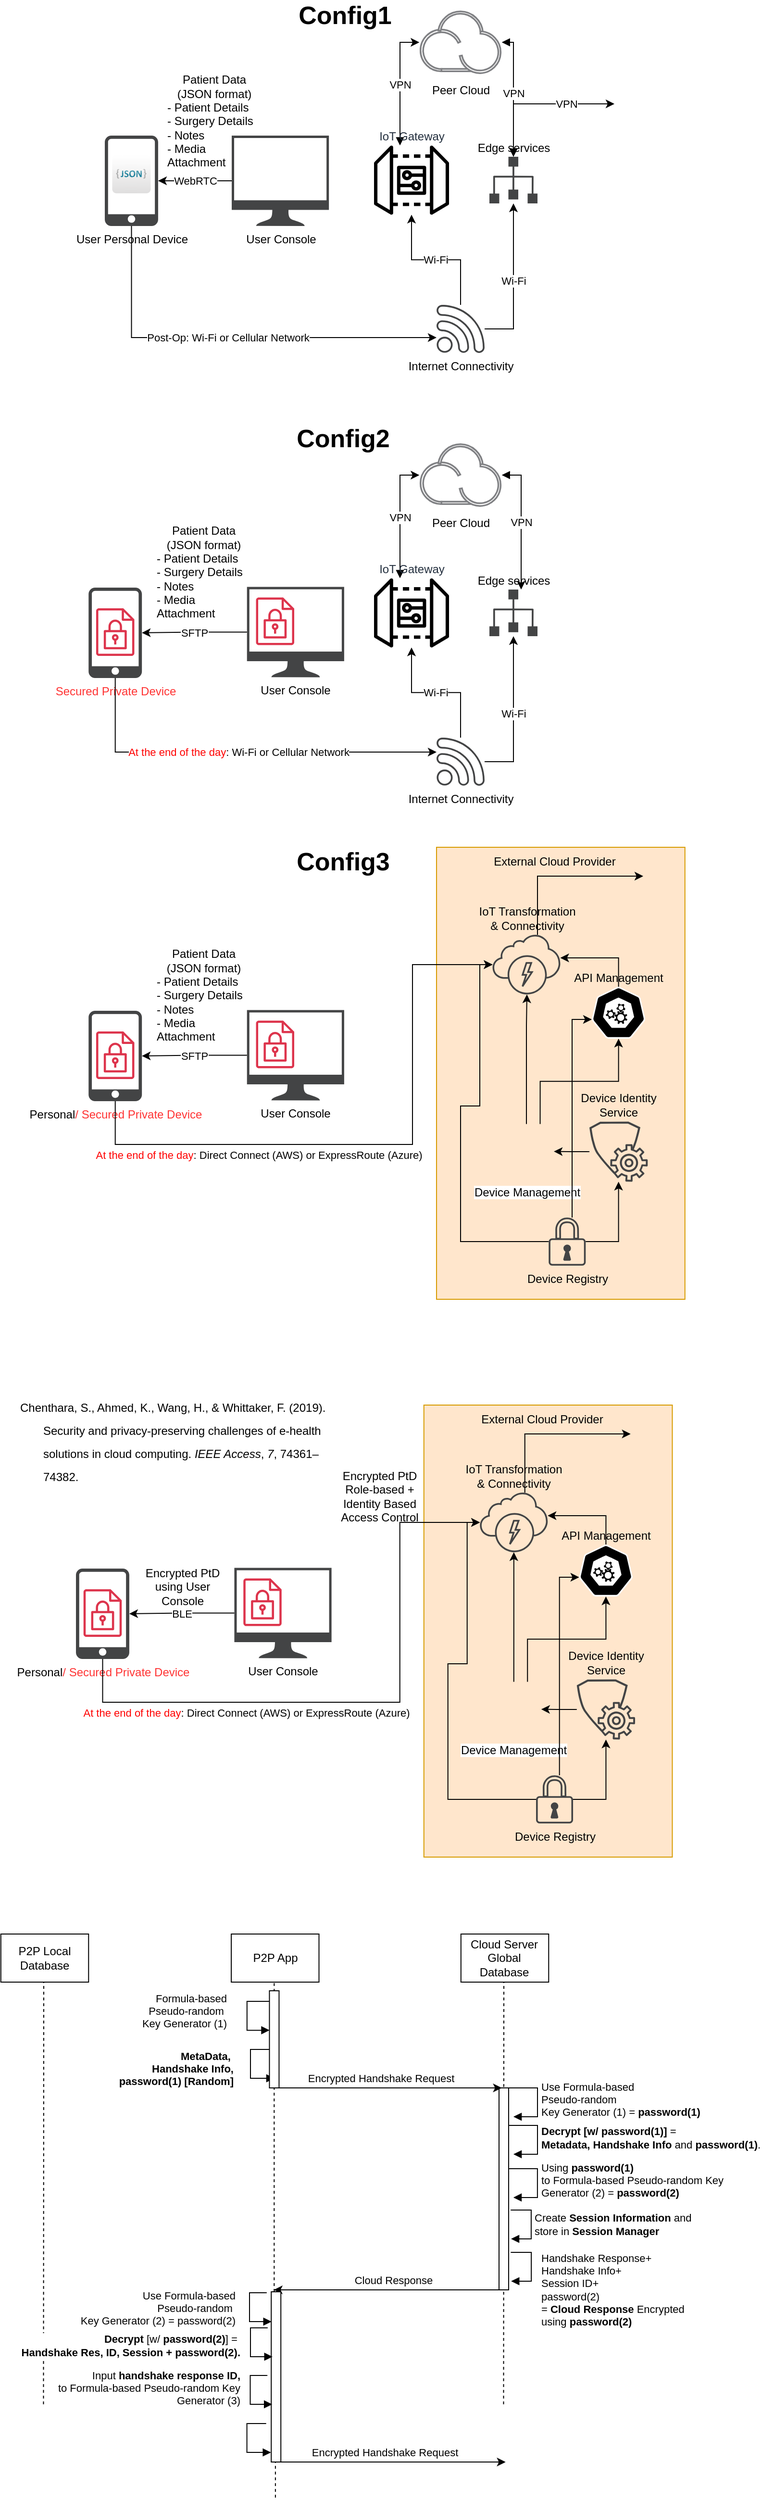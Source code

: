 <mxfile version="24.2.3" type="github">
  <diagram name="Page-1" id="X_7h8zLOfVIcf5Rycq8-">
    <mxGraphModel dx="1285" dy="686" grid="1" gridSize="10" guides="1" tooltips="1" connect="1" arrows="1" fold="1" page="1" pageScale="1" pageWidth="850" pageHeight="1100" math="0" shadow="0">
      <root>
        <mxCell id="0" />
        <mxCell id="1" parent="0" />
        <mxCell id="LSRTFatCAq7PPlSGL0DP-1" value="" style="rounded=0;whiteSpace=wrap;html=1;fillColor=#ffe6cc;strokeColor=#d79b00;" parent="1" vertex="1">
          <mxGeometry x="505" y="960" width="258.36" height="470" as="geometry" />
        </mxCell>
        <mxCell id="LSRTFatCAq7PPlSGL0DP-2" value="User Personal Device" style="sketch=0;pointerEvents=1;shadow=0;dashed=0;html=1;strokeColor=none;fillColor=#434445;aspect=fixed;labelPosition=center;verticalLabelPosition=bottom;verticalAlign=top;align=center;outlineConnect=0;shape=mxgraph.vvd.phone;" parent="1" vertex="1">
          <mxGeometry x="160" y="220" width="55.46" height="94" as="geometry" />
        </mxCell>
        <mxCell id="LSRTFatCAq7PPlSGL0DP-3" value="User Console" style="sketch=0;pointerEvents=1;shadow=0;dashed=0;html=1;strokeColor=none;fillColor=#434445;aspect=fixed;labelPosition=center;verticalLabelPosition=bottom;verticalAlign=top;align=center;outlineConnect=0;shape=mxgraph.vvd.monitor;" parent="1" vertex="1">
          <mxGeometry x="292" y="220" width="101.08" height="94" as="geometry" />
        </mxCell>
        <mxCell id="LSRTFatCAq7PPlSGL0DP-4" value="WebRTC" style="edgeStyle=orthogonalEdgeStyle;shape=connector;rounded=0;orthogonalLoop=1;jettySize=auto;html=1;labelBackgroundColor=default;strokeColor=default;align=center;verticalAlign=middle;fontFamily=Helvetica;fontSize=11;fontColor=default;endArrow=classic;" parent="1" source="LSRTFatCAq7PPlSGL0DP-3" target="LSRTFatCAq7PPlSGL0DP-2" edge="1">
          <mxGeometry relative="1" as="geometry" />
        </mxCell>
        <mxCell id="LSRTFatCAq7PPlSGL0DP-5" value="VPN" style="edgeStyle=orthogonalEdgeStyle;shape=connector;rounded=0;orthogonalLoop=1;jettySize=auto;html=1;exitX=1;exitY=0.5;exitDx=0;exitDy=0;labelBackgroundColor=default;strokeColor=default;align=center;verticalAlign=middle;fontFamily=Helvetica;fontSize=11;fontColor=default;endArrow=classic;startArrow=block;startFill=1;" parent="1" source="LSRTFatCAq7PPlSGL0DP-6" target="LSRTFatCAq7PPlSGL0DP-9" edge="1">
          <mxGeometry relative="1" as="geometry">
            <Array as="points">
              <mxPoint x="585" y="123" />
            </Array>
          </mxGeometry>
        </mxCell>
        <mxCell id="LSRTFatCAq7PPlSGL0DP-6" value="Peer Cloud" style="image;aspect=fixed;perimeter=ellipsePerimeter;html=1;align=center;shadow=0;dashed=0;fontColor=#00000;labelBackgroundColor=default;fontSize=12;spacingTop=3;image=img/lib/ibm/miscellaneous/peer_cloud.svg;strokeColor=#000000;" parent="1" vertex="1">
          <mxGeometry x="487.14" y="90" width="85.71" height="66" as="geometry" />
        </mxCell>
        <mxCell id="LSRTFatCAq7PPlSGL0DP-7" value="VPN" style="edgeStyle=orthogonalEdgeStyle;shape=connector;rounded=0;orthogonalLoop=1;jettySize=auto;html=1;entryX=0;entryY=0.5;entryDx=0;entryDy=0;labelBackgroundColor=default;strokeColor=default;align=center;verticalAlign=middle;fontFamily=Helvetica;fontSize=11;fontColor=default;endArrow=classic;startArrow=block;startFill=1;" parent="1" source="LSRTFatCAq7PPlSGL0DP-8" target="LSRTFatCAq7PPlSGL0DP-6" edge="1">
          <mxGeometry relative="1" as="geometry">
            <Array as="points">
              <mxPoint x="467" y="123" />
            </Array>
          </mxGeometry>
        </mxCell>
        <mxCell id="LSRTFatCAq7PPlSGL0DP-8" value="IoT Gateway" style="sketch=0;outlineConnect=0;fontColor=#232F3E;gradientColor=none;fillColor=#00000;strokeColor=none;dashed=0;verticalLabelPosition=top;verticalAlign=bottom;align=center;html=1;fontSize=12;fontStyle=0;aspect=fixed;pointerEvents=1;shape=mxgraph.aws4.iot_device_gateway;labelPosition=center;" parent="1" vertex="1">
          <mxGeometry x="440" y="229.75" width="78" height="73" as="geometry" />
        </mxCell>
        <mxCell id="LSRTFatCAq7PPlSGL0DP-9" value="Edge services" style="sketch=0;pointerEvents=1;shadow=0;dashed=0;html=1;strokeColor=none;fillColor=#434445;aspect=fixed;labelPosition=center;verticalLabelPosition=top;verticalAlign=bottom;align=center;outlineConnect=0;shape=mxgraph.vvd.infrastructure;" parent="1" vertex="1">
          <mxGeometry x="560" y="242" width="50" height="48.5" as="geometry" />
        </mxCell>
        <mxCell id="LSRTFatCAq7PPlSGL0DP-10" value="Wi-Fi" style="edgeStyle=orthogonalEdgeStyle;shape=connector;rounded=0;orthogonalLoop=1;jettySize=auto;html=1;labelBackgroundColor=default;strokeColor=default;align=center;verticalAlign=middle;fontFamily=Helvetica;fontSize=11;fontColor=default;endArrow=classic;" parent="1" source="LSRTFatCAq7PPlSGL0DP-12" target="LSRTFatCAq7PPlSGL0DP-8" edge="1">
          <mxGeometry relative="1" as="geometry" />
        </mxCell>
        <mxCell id="LSRTFatCAq7PPlSGL0DP-11" value="Wi-Fi" style="edgeStyle=orthogonalEdgeStyle;shape=connector;rounded=0;orthogonalLoop=1;jettySize=auto;html=1;labelBackgroundColor=default;strokeColor=default;align=center;verticalAlign=middle;fontFamily=Helvetica;fontSize=11;fontColor=default;endArrow=classic;" parent="1" source="LSRTFatCAq7PPlSGL0DP-12" target="LSRTFatCAq7PPlSGL0DP-9" edge="1">
          <mxGeometry relative="1" as="geometry" />
        </mxCell>
        <mxCell id="LSRTFatCAq7PPlSGL0DP-12" value="Internet Connectivity" style="sketch=0;pointerEvents=1;shadow=0;dashed=0;html=1;strokeColor=none;fillColor=#434445;aspect=fixed;labelPosition=center;verticalLabelPosition=bottom;verticalAlign=top;align=center;outlineConnect=0;shape=mxgraph.vvd.wi_fi;" parent="1" vertex="1">
          <mxGeometry x="505" y="396" width="50" height="50" as="geometry" />
        </mxCell>
        <mxCell id="LSRTFatCAq7PPlSGL0DP-13" value="VPN" style="edgeStyle=orthogonalEdgeStyle;shape=connector;rounded=0;orthogonalLoop=1;jettySize=auto;html=1;labelBackgroundColor=default;strokeColor=default;align=center;verticalAlign=middle;fontFamily=Helvetica;fontSize=11;fontColor=default;endArrow=classic;startArrow=block;startFill=1;" parent="1" source="LSRTFatCAq7PPlSGL0DP-9" edge="1">
          <mxGeometry x="0.375" relative="1" as="geometry">
            <Array as="points">
              <mxPoint x="585" y="187" />
            </Array>
            <mxPoint x="690" y="187" as="targetPoint" />
            <mxPoint as="offset" />
          </mxGeometry>
        </mxCell>
        <mxCell id="LSRTFatCAq7PPlSGL0DP-14" value="Post-Op: Wi-Fi or Cellular Network" style="edgeStyle=orthogonalEdgeStyle;shape=connector;rounded=0;orthogonalLoop=1;jettySize=auto;html=1;labelBackgroundColor=default;strokeColor=default;align=center;verticalAlign=middle;fontFamily=Helvetica;fontSize=11;fontColor=default;endArrow=classic;startArrow=none;startFill=0;" parent="1" source="LSRTFatCAq7PPlSGL0DP-2" target="LSRTFatCAq7PPlSGL0DP-12" edge="1">
          <mxGeometry relative="1" as="geometry">
            <Array as="points">
              <mxPoint x="188" y="430" />
            </Array>
          </mxGeometry>
        </mxCell>
        <mxCell id="LSRTFatCAq7PPlSGL0DP-15" value="" style="dashed=0;outlineConnect=0;html=1;align=center;labelPosition=center;verticalLabelPosition=bottom;verticalAlign=top;shape=mxgraph.webicons.json_2;gradientColor=#DFDEDE" parent="1" vertex="1">
          <mxGeometry x="167.73" y="240" width="40" height="40" as="geometry" />
        </mxCell>
        <mxCell id="LSRTFatCAq7PPlSGL0DP-16" value="Patient Data&lt;br&gt;(JSON format)&lt;br&gt;&lt;div style=&quot;text-align: left;&quot;&gt;&lt;span style=&quot;background-color: initial;&quot;&gt;- Patient Details&lt;/span&gt;&lt;/div&gt;&lt;div style=&quot;text-align: left;&quot;&gt;&lt;span style=&quot;background-color: initial;&quot;&gt;- Surgery Details&lt;/span&gt;&lt;/div&gt;&lt;div style=&quot;text-align: left;&quot;&gt;&lt;span style=&quot;background-color: initial;&quot;&gt;- Notes&lt;/span&gt;&lt;/div&gt;&lt;div style=&quot;text-align: left;&quot;&gt;&lt;span style=&quot;background-color: initial;&quot;&gt;- Media Attachment&lt;/span&gt;&lt;/div&gt;" style="text;html=1;align=center;verticalAlign=middle;whiteSpace=wrap;rounded=0;" parent="1" vertex="1">
          <mxGeometry x="224" y="160" width="100" height="90" as="geometry" />
        </mxCell>
        <mxCell id="LSRTFatCAq7PPlSGL0DP-17" value="&lt;font color=&quot;#ff3333&quot;&gt;Secured Private Device&lt;/font&gt;" style="sketch=0;pointerEvents=1;shadow=0;dashed=0;html=1;strokeColor=none;fillColor=#434445;aspect=fixed;labelPosition=center;verticalLabelPosition=bottom;verticalAlign=top;align=center;outlineConnect=0;shape=mxgraph.vvd.phone;" parent="1" vertex="1">
          <mxGeometry x="143.13" y="690" width="55.46" height="94" as="geometry" />
        </mxCell>
        <mxCell id="LSRTFatCAq7PPlSGL0DP-18" value="VPN" style="edgeStyle=orthogonalEdgeStyle;shape=connector;rounded=0;orthogonalLoop=1;jettySize=auto;html=1;exitX=1;exitY=0.5;exitDx=0;exitDy=0;labelBackgroundColor=default;strokeColor=default;align=center;verticalAlign=middle;fontFamily=Helvetica;fontSize=11;fontColor=default;endArrow=classic;startArrow=block;startFill=1;" parent="1" source="LSRTFatCAq7PPlSGL0DP-19" target="LSRTFatCAq7PPlSGL0DP-22" edge="1">
          <mxGeometry relative="1" as="geometry">
            <Array as="points">
              <mxPoint x="593" y="573" />
            </Array>
          </mxGeometry>
        </mxCell>
        <mxCell id="LSRTFatCAq7PPlSGL0DP-19" value="Peer Cloud" style="image;aspect=fixed;perimeter=ellipsePerimeter;html=1;align=center;shadow=0;dashed=0;fontColor=#00000;labelBackgroundColor=default;fontSize=12;spacingTop=3;image=img/lib/ibm/miscellaneous/peer_cloud.svg;strokeColor=#000000;" parent="1" vertex="1">
          <mxGeometry x="487.14" y="540" width="85.71" height="66" as="geometry" />
        </mxCell>
        <mxCell id="LSRTFatCAq7PPlSGL0DP-20" value="VPN" style="edgeStyle=orthogonalEdgeStyle;shape=connector;rounded=0;orthogonalLoop=1;jettySize=auto;html=1;entryX=0;entryY=0.5;entryDx=0;entryDy=0;labelBackgroundColor=default;strokeColor=default;align=center;verticalAlign=middle;fontFamily=Helvetica;fontSize=11;fontColor=default;endArrow=classic;startArrow=block;startFill=1;" parent="1" source="LSRTFatCAq7PPlSGL0DP-21" target="LSRTFatCAq7PPlSGL0DP-19" edge="1">
          <mxGeometry relative="1" as="geometry">
            <Array as="points">
              <mxPoint x="467" y="573" />
            </Array>
          </mxGeometry>
        </mxCell>
        <mxCell id="LSRTFatCAq7PPlSGL0DP-21" value="IoT Gateway" style="sketch=0;outlineConnect=0;fontColor=#232F3E;gradientColor=none;fillColor=#00000;strokeColor=none;dashed=0;verticalLabelPosition=top;verticalAlign=bottom;align=center;html=1;fontSize=12;fontStyle=0;aspect=fixed;pointerEvents=1;shape=mxgraph.aws4.iot_device_gateway;labelPosition=center;" parent="1" vertex="1">
          <mxGeometry x="440" y="679.75" width="78" height="73" as="geometry" />
        </mxCell>
        <mxCell id="LSRTFatCAq7PPlSGL0DP-22" value="Edge services" style="sketch=0;pointerEvents=1;shadow=0;dashed=0;html=1;strokeColor=none;fillColor=#434445;aspect=fixed;labelPosition=center;verticalLabelPosition=top;verticalAlign=bottom;align=center;outlineConnect=0;shape=mxgraph.vvd.infrastructure;" parent="1" vertex="1">
          <mxGeometry x="560" y="692" width="50" height="48.5" as="geometry" />
        </mxCell>
        <mxCell id="LSRTFatCAq7PPlSGL0DP-23" value="Wi-Fi" style="edgeStyle=orthogonalEdgeStyle;shape=connector;rounded=0;orthogonalLoop=1;jettySize=auto;html=1;labelBackgroundColor=default;strokeColor=default;align=center;verticalAlign=middle;fontFamily=Helvetica;fontSize=11;fontColor=default;endArrow=classic;" parent="1" source="LSRTFatCAq7PPlSGL0DP-25" target="LSRTFatCAq7PPlSGL0DP-21" edge="1">
          <mxGeometry relative="1" as="geometry" />
        </mxCell>
        <mxCell id="LSRTFatCAq7PPlSGL0DP-24" value="Wi-Fi" style="edgeStyle=orthogonalEdgeStyle;shape=connector;rounded=0;orthogonalLoop=1;jettySize=auto;html=1;labelBackgroundColor=default;strokeColor=default;align=center;verticalAlign=middle;fontFamily=Helvetica;fontSize=11;fontColor=default;endArrow=classic;" parent="1" source="LSRTFatCAq7PPlSGL0DP-25" target="LSRTFatCAq7PPlSGL0DP-22" edge="1">
          <mxGeometry relative="1" as="geometry" />
        </mxCell>
        <mxCell id="LSRTFatCAq7PPlSGL0DP-25" value="Internet Connectivity" style="sketch=0;pointerEvents=1;shadow=0;dashed=0;html=1;strokeColor=none;fillColor=#434445;aspect=fixed;labelPosition=center;verticalLabelPosition=bottom;verticalAlign=top;align=center;outlineConnect=0;shape=mxgraph.vvd.wi_fi;" parent="1" vertex="1">
          <mxGeometry x="505" y="846" width="50" height="50" as="geometry" />
        </mxCell>
        <mxCell id="LSRTFatCAq7PPlSGL0DP-26" value="&lt;font color=&quot;#ff0000&quot;&gt;At the end of the day&lt;/font&gt;: Wi-Fi or Cellular Network" style="edgeStyle=orthogonalEdgeStyle;shape=connector;rounded=0;orthogonalLoop=1;jettySize=auto;html=1;labelBackgroundColor=default;strokeColor=default;align=center;verticalAlign=middle;fontFamily=Helvetica;fontSize=11;fontColor=default;endArrow=classic;startArrow=none;startFill=0;" parent="1" source="LSRTFatCAq7PPlSGL0DP-17" target="LSRTFatCAq7PPlSGL0DP-25" edge="1">
          <mxGeometry relative="1" as="geometry">
            <Array as="points">
              <mxPoint x="171.13" y="861" />
            </Array>
          </mxGeometry>
        </mxCell>
        <mxCell id="LSRTFatCAq7PPlSGL0DP-27" value="User Console" style="sketch=0;pointerEvents=1;shadow=0;dashed=0;html=1;strokeColor=none;fillColor=#434445;aspect=fixed;labelPosition=center;verticalLabelPosition=bottom;verticalAlign=top;align=center;outlineConnect=0;shape=mxgraph.vvd.monitor;" parent="1" vertex="1">
          <mxGeometry x="307.86" y="689.25" width="101.08" height="94" as="geometry" />
        </mxCell>
        <mxCell id="LSRTFatCAq7PPlSGL0DP-28" value="SFTP" style="edgeStyle=orthogonalEdgeStyle;shape=connector;rounded=0;orthogonalLoop=1;jettySize=auto;html=1;labelBackgroundColor=default;strokeColor=default;align=center;verticalAlign=middle;fontFamily=Helvetica;fontSize=11;fontColor=default;endArrow=classic;" parent="1" source="LSRTFatCAq7PPlSGL0DP-27" target="LSRTFatCAq7PPlSGL0DP-17" edge="1">
          <mxGeometry relative="1" as="geometry">
            <mxPoint x="230.86" y="736.25" as="targetPoint" />
          </mxGeometry>
        </mxCell>
        <mxCell id="LSRTFatCAq7PPlSGL0DP-29" value="Patient Data&lt;br&gt;(JSON format)&lt;br&gt;&lt;div style=&quot;text-align: left;&quot;&gt;&lt;span style=&quot;background-color: initial;&quot;&gt;- Patient Details&lt;/span&gt;&lt;/div&gt;&lt;div style=&quot;text-align: left;&quot;&gt;&lt;span style=&quot;background-color: initial;&quot;&gt;- Surgery Details&lt;/span&gt;&lt;/div&gt;&lt;div style=&quot;text-align: left;&quot;&gt;&lt;span style=&quot;background-color: initial;&quot;&gt;- Notes&lt;/span&gt;&lt;/div&gt;&lt;div style=&quot;text-align: left;&quot;&gt;&lt;span style=&quot;background-color: initial;&quot;&gt;- Media Attachment&lt;/span&gt;&lt;/div&gt;" style="text;html=1;align=center;verticalAlign=middle;whiteSpace=wrap;rounded=0;" parent="1" vertex="1">
          <mxGeometry x="213.13" y="629.25" width="100" height="90" as="geometry" />
        </mxCell>
        <mxCell id="LSRTFatCAq7PPlSGL0DP-30" value="" style="sketch=0;outlineConnect=0;fontColor=#232F3E;gradientColor=none;fillColor=#DD344C;strokeColor=none;dashed=0;verticalLabelPosition=bottom;verticalAlign=top;align=center;html=1;fontSize=12;fontStyle=0;aspect=fixed;pointerEvents=1;shape=mxgraph.aws4.encrypted_data;" parent="1" vertex="1">
          <mxGeometry x="317.26" y="700" width="39.74" height="50" as="geometry" />
        </mxCell>
        <mxCell id="LSRTFatCAq7PPlSGL0DP-31" value="&lt;b&gt;&lt;font style=&quot;font-size: 26px;&quot;&gt;Config1&lt;/font&gt;&lt;/b&gt;" style="text;html=1;align=center;verticalAlign=middle;whiteSpace=wrap;rounded=0;" parent="1" vertex="1">
          <mxGeometry x="380.0" y="80" width="60" height="30" as="geometry" />
        </mxCell>
        <mxCell id="LSRTFatCAq7PPlSGL0DP-32" value="&lt;b&gt;&lt;font style=&quot;font-size: 26px;&quot;&gt;Config2&lt;br&gt;&lt;/font&gt;&lt;/b&gt;" style="text;html=1;align=center;verticalAlign=middle;whiteSpace=wrap;rounded=0;" parent="1" vertex="1">
          <mxGeometry x="378.13" y="520" width="60" height="30" as="geometry" />
        </mxCell>
        <mxCell id="LSRTFatCAq7PPlSGL0DP-33" value="Personal&lt;font color=&quot;#ff3333&quot;&gt;/ Secured Private Device&lt;/font&gt;" style="sketch=0;pointerEvents=1;shadow=0;dashed=0;html=1;strokeColor=none;fillColor=#434445;aspect=fixed;labelPosition=center;verticalLabelPosition=bottom;verticalAlign=top;align=center;outlineConnect=0;shape=mxgraph.vvd.phone;" parent="1" vertex="1">
          <mxGeometry x="143.13" y="1130" width="55.46" height="94" as="geometry" />
        </mxCell>
        <mxCell id="LSRTFatCAq7PPlSGL0DP-34" value="&lt;font color=&quot;#ff0000&quot;&gt;At the end of the day&lt;/font&gt;: Direct Connect (AWS) or ExpressRoute (Azure)" style="edgeStyle=orthogonalEdgeStyle;shape=connector;rounded=0;orthogonalLoop=1;jettySize=auto;html=1;labelBackgroundColor=default;strokeColor=default;align=center;verticalAlign=middle;fontFamily=Helvetica;fontSize=11;fontColor=default;endArrow=classic;startArrow=none;startFill=0;" parent="1" source="LSRTFatCAq7PPlSGL0DP-33" target="LSRTFatCAq7PPlSGL0DP-43" edge="1">
          <mxGeometry x="-0.378" y="-11" relative="1" as="geometry">
            <Array as="points">
              <mxPoint x="171" y="1269" />
              <mxPoint x="480" y="1269" />
              <mxPoint x="480" y="1082" />
            </Array>
            <mxPoint x="505" y="1301" as="targetPoint" />
            <mxPoint as="offset" />
          </mxGeometry>
        </mxCell>
        <mxCell id="LSRTFatCAq7PPlSGL0DP-35" value="User Console" style="sketch=0;pointerEvents=1;shadow=0;dashed=0;html=1;strokeColor=none;fillColor=#434445;aspect=fixed;labelPosition=center;verticalLabelPosition=bottom;verticalAlign=top;align=center;outlineConnect=0;shape=mxgraph.vvd.monitor;" parent="1" vertex="1">
          <mxGeometry x="307.86" y="1129.25" width="101.08" height="94" as="geometry" />
        </mxCell>
        <mxCell id="LSRTFatCAq7PPlSGL0DP-36" value="SFTP" style="edgeStyle=orthogonalEdgeStyle;shape=connector;rounded=0;orthogonalLoop=1;jettySize=auto;html=1;labelBackgroundColor=default;strokeColor=default;align=center;verticalAlign=middle;fontFamily=Helvetica;fontSize=11;fontColor=default;endArrow=classic;" parent="1" source="LSRTFatCAq7PPlSGL0DP-35" target="LSRTFatCAq7PPlSGL0DP-33" edge="1">
          <mxGeometry relative="1" as="geometry">
            <mxPoint x="230.86" y="1176.25" as="targetPoint" />
          </mxGeometry>
        </mxCell>
        <mxCell id="LSRTFatCAq7PPlSGL0DP-37" value="Patient Data&lt;br&gt;(JSON format)&lt;br&gt;&lt;div style=&quot;text-align: left;&quot;&gt;&lt;span style=&quot;background-color: initial;&quot;&gt;- Patient Details&lt;/span&gt;&lt;/div&gt;&lt;div style=&quot;text-align: left;&quot;&gt;&lt;span style=&quot;background-color: initial;&quot;&gt;- Surgery Details&lt;/span&gt;&lt;/div&gt;&lt;div style=&quot;text-align: left;&quot;&gt;&lt;span style=&quot;background-color: initial;&quot;&gt;- Notes&lt;/span&gt;&lt;/div&gt;&lt;div style=&quot;text-align: left;&quot;&gt;&lt;span style=&quot;background-color: initial;&quot;&gt;- Media Attachment&lt;/span&gt;&lt;/div&gt;" style="text;html=1;align=center;verticalAlign=middle;whiteSpace=wrap;rounded=0;" parent="1" vertex="1">
          <mxGeometry x="213.13" y="1069.25" width="100" height="90" as="geometry" />
        </mxCell>
        <mxCell id="LSRTFatCAq7PPlSGL0DP-38" value="" style="sketch=0;outlineConnect=0;fontColor=#232F3E;gradientColor=none;fillColor=#DD344C;strokeColor=none;dashed=0;verticalLabelPosition=bottom;verticalAlign=top;align=center;html=1;fontSize=12;fontStyle=0;aspect=fixed;pointerEvents=1;shape=mxgraph.aws4.encrypted_data;" parent="1" vertex="1">
          <mxGeometry x="317.26" y="1140" width="39.74" height="50" as="geometry" />
        </mxCell>
        <mxCell id="LSRTFatCAq7PPlSGL0DP-39" value="&lt;b&gt;&lt;font style=&quot;font-size: 26px;&quot;&gt;Config3&lt;br&gt;&lt;/font&gt;&lt;/b&gt;" style="text;html=1;align=center;verticalAlign=middle;whiteSpace=wrap;rounded=0;" parent="1" vertex="1">
          <mxGeometry x="378.13" y="960" width="60" height="30" as="geometry" />
        </mxCell>
        <mxCell id="LSRTFatCAq7PPlSGL0DP-40" value="" style="sketch=0;outlineConnect=0;fontColor=#232F3E;gradientColor=none;fillColor=#DD344C;strokeColor=none;dashed=0;verticalLabelPosition=bottom;verticalAlign=top;align=center;html=1;fontSize=12;fontStyle=0;aspect=fixed;pointerEvents=1;shape=mxgraph.aws4.encrypted_data;" parent="1" vertex="1">
          <mxGeometry x="150.99" y="711.25" width="39.74" height="50" as="geometry" />
        </mxCell>
        <mxCell id="LSRTFatCAq7PPlSGL0DP-41" value="" style="sketch=0;outlineConnect=0;fontColor=#232F3E;gradientColor=none;fillColor=#DD344C;strokeColor=none;dashed=0;verticalLabelPosition=bottom;verticalAlign=top;align=center;html=1;fontSize=12;fontStyle=0;aspect=fixed;pointerEvents=1;shape=mxgraph.aws4.encrypted_data;" parent="1" vertex="1">
          <mxGeometry x="150.99" y="1151.25" width="39.74" height="50" as="geometry" />
        </mxCell>
        <mxCell id="LSRTFatCAq7PPlSGL0DP-42" style="edgeStyle=orthogonalEdgeStyle;shape=connector;rounded=0;orthogonalLoop=1;jettySize=auto;html=1;labelBackgroundColor=default;strokeColor=default;align=center;verticalAlign=middle;fontFamily=Helvetica;fontSize=11;fontColor=default;endArrow=classic;" parent="1" source="LSRTFatCAq7PPlSGL0DP-43" edge="1">
          <mxGeometry relative="1" as="geometry">
            <Array as="points">
              <mxPoint x="610" y="990" />
            </Array>
            <mxPoint x="720" y="990" as="targetPoint" />
          </mxGeometry>
        </mxCell>
        <mxCell id="LSRTFatCAq7PPlSGL0DP-43" value="IoT Transformation &lt;br&gt;&amp;amp; Connectivity" style="sketch=0;pointerEvents=1;shadow=0;dashed=0;html=1;strokeColor=none;fillColor=#434445;aspect=fixed;labelPosition=center;verticalLabelPosition=top;verticalAlign=bottom;align=center;outlineConnect=0;shape=mxgraph.vvd.service_provider_cloud_environment;" parent="1" vertex="1">
          <mxGeometry x="563.27" y="1051" width="70.46" height="62" as="geometry" />
        </mxCell>
        <mxCell id="LSRTFatCAq7PPlSGL0DP-44" style="edgeStyle=orthogonalEdgeStyle;shape=connector;rounded=0;orthogonalLoop=1;jettySize=auto;html=1;exitX=0.5;exitY=0;exitDx=0;exitDy=0;labelBackgroundColor=default;strokeColor=default;align=center;verticalAlign=middle;fontFamily=Helvetica;fontSize=11;fontColor=default;endArrow=classic;" parent="1" source="LSRTFatCAq7PPlSGL0DP-45" target="LSRTFatCAq7PPlSGL0DP-43" edge="1">
          <mxGeometry relative="1" as="geometry">
            <Array as="points">
              <mxPoint x="599" y="1145" />
              <mxPoint x="599" y="1145" />
            </Array>
          </mxGeometry>
        </mxCell>
        <mxCell id="LSRTFatCAq7PPlSGL0DP-45" value="Device Management" style="shape=image;html=1;verticalAlign=top;verticalLabelPosition=bottom;labelBackgroundColor=#ffffff;imageAspect=0;aspect=fixed;image=https://cdn0.iconfinder.com/data/icons/call-center-and-service/32/27-Settings-128.png" parent="1" vertex="1">
          <mxGeometry x="570" y="1247.75" width="57" height="57" as="geometry" />
        </mxCell>
        <mxCell id="LSRTFatCAq7PPlSGL0DP-46" style="edgeStyle=orthogonalEdgeStyle;shape=connector;rounded=0;orthogonalLoop=1;jettySize=auto;html=1;labelBackgroundColor=default;strokeColor=default;align=center;verticalAlign=middle;fontFamily=Helvetica;fontSize=11;fontColor=default;endArrow=classic;" parent="1" source="LSRTFatCAq7PPlSGL0DP-47" target="LSRTFatCAq7PPlSGL0DP-45" edge="1">
          <mxGeometry relative="1" as="geometry" />
        </mxCell>
        <mxCell id="LSRTFatCAq7PPlSGL0DP-47" value="Device Identity &lt;br&gt;Service" style="sketch=0;pointerEvents=1;shadow=0;dashed=0;html=1;strokeColor=none;fillColor=#434445;aspect=fixed;labelPosition=center;verticalLabelPosition=top;verticalAlign=bottom;align=center;outlineConnect=0;shape=mxgraph.vvd.protection_group_config;" parent="1" vertex="1">
          <mxGeometry x="664" y="1245.25" width="60.63" height="62.5" as="geometry" />
        </mxCell>
        <mxCell id="LSRTFatCAq7PPlSGL0DP-48" style="edgeStyle=orthogonalEdgeStyle;shape=connector;rounded=0;orthogonalLoop=1;jettySize=auto;html=1;labelBackgroundColor=default;strokeColor=default;align=center;verticalAlign=middle;fontFamily=Helvetica;fontSize=11;fontColor=default;endArrow=classic;" parent="1" source="LSRTFatCAq7PPlSGL0DP-50" target="LSRTFatCAq7PPlSGL0DP-47" edge="1">
          <mxGeometry relative="1" as="geometry" />
        </mxCell>
        <mxCell id="LSRTFatCAq7PPlSGL0DP-49" style="edgeStyle=orthogonalEdgeStyle;shape=connector;rounded=0;orthogonalLoop=1;jettySize=auto;html=1;labelBackgroundColor=default;strokeColor=default;align=center;verticalAlign=middle;fontFamily=Helvetica;fontSize=11;fontColor=default;endArrow=classic;" parent="1" source="LSRTFatCAq7PPlSGL0DP-50" target="LSRTFatCAq7PPlSGL0DP-43" edge="1">
          <mxGeometry relative="1" as="geometry">
            <Array as="points">
              <mxPoint x="530" y="1370" />
              <mxPoint x="530" y="1229" />
              <mxPoint x="550" y="1229" />
              <mxPoint x="550" y="1082" />
            </Array>
          </mxGeometry>
        </mxCell>
        <mxCell id="LSRTFatCAq7PPlSGL0DP-50" value="Device Registry" style="sketch=0;pointerEvents=1;shadow=0;dashed=0;html=1;strokeColor=none;fillColor=#434445;aspect=fixed;labelPosition=center;verticalLabelPosition=bottom;verticalAlign=top;align=center;outlineConnect=0;shape=mxgraph.vvd.security;" parent="1" vertex="1">
          <mxGeometry x="621.64" y="1345" width="38.5" height="50" as="geometry" />
        </mxCell>
        <mxCell id="LSRTFatCAq7PPlSGL0DP-51" style="edgeStyle=orthogonalEdgeStyle;shape=connector;rounded=0;orthogonalLoop=1;jettySize=auto;html=1;exitX=0.5;exitY=0;exitDx=0;exitDy=0;exitPerimeter=0;labelBackgroundColor=default;strokeColor=default;align=center;verticalAlign=middle;fontFamily=Helvetica;fontSize=11;fontColor=default;endArrow=classic;" parent="1" source="LSRTFatCAq7PPlSGL0DP-52" target="LSRTFatCAq7PPlSGL0DP-43" edge="1">
          <mxGeometry relative="1" as="geometry">
            <Array as="points">
              <mxPoint x="694" y="1075" />
            </Array>
          </mxGeometry>
        </mxCell>
        <mxCell id="LSRTFatCAq7PPlSGL0DP-52" value="&lt;br&gt;&lt;br&gt;&lt;br&gt;&lt;br&gt;&lt;br&gt;API Management" style="aspect=fixed;sketch=0;html=1;dashed=0;whitespace=wrap;fillColor=#00000;strokeColor=#ffffff;points=[[0.005,0.63,0],[0.1,0.2,0],[0.9,0.2,0],[0.5,0,0],[0.995,0.63,0],[0.72,0.99,0],[0.5,1,0],[0.28,0.99,0]];shape=mxgraph.kubernetes.icon2;prIcon=api;labelPosition=center;verticalLabelPosition=top;align=center;verticalAlign=bottom;" parent="1" vertex="1">
          <mxGeometry x="666.19" y="1105" width="56.25" height="54" as="geometry" />
        </mxCell>
        <mxCell id="LSRTFatCAq7PPlSGL0DP-53" style="edgeStyle=orthogonalEdgeStyle;shape=connector;rounded=0;orthogonalLoop=1;jettySize=auto;html=1;exitX=0.75;exitY=0;exitDx=0;exitDy=0;entryX=0.5;entryY=1;entryDx=0;entryDy=0;entryPerimeter=0;labelBackgroundColor=default;strokeColor=default;align=center;verticalAlign=middle;fontFamily=Helvetica;fontSize=11;fontColor=default;endArrow=classic;" parent="1" source="LSRTFatCAq7PPlSGL0DP-45" target="LSRTFatCAq7PPlSGL0DP-52" edge="1">
          <mxGeometry relative="1" as="geometry" />
        </mxCell>
        <mxCell id="LSRTFatCAq7PPlSGL0DP-54" style="edgeStyle=orthogonalEdgeStyle;shape=connector;rounded=0;orthogonalLoop=1;jettySize=auto;html=1;entryX=0.005;entryY=0.63;entryDx=0;entryDy=0;entryPerimeter=0;labelBackgroundColor=default;strokeColor=default;align=center;verticalAlign=middle;fontFamily=Helvetica;fontSize=11;fontColor=default;endArrow=classic;" parent="1" source="LSRTFatCAq7PPlSGL0DP-50" target="LSRTFatCAq7PPlSGL0DP-52" edge="1">
          <mxGeometry relative="1" as="geometry">
            <Array as="points">
              <mxPoint x="646" y="1139" />
            </Array>
          </mxGeometry>
        </mxCell>
        <mxCell id="LSRTFatCAq7PPlSGL0DP-55" value="External Cloud Provider" style="text;html=1;align=center;verticalAlign=middle;whiteSpace=wrap;rounded=0;" parent="1" vertex="1">
          <mxGeometry x="563.27" y="960" width="130" height="30" as="geometry" />
        </mxCell>
        <mxCell id="N_NBwsOhy-6bV_Aff_T--1" value="" style="rounded=0;whiteSpace=wrap;html=1;fillColor=#ffe6cc;strokeColor=#d79b00;" parent="1" vertex="1">
          <mxGeometry x="491.87" y="1540" width="258.36" height="470" as="geometry" />
        </mxCell>
        <mxCell id="N_NBwsOhy-6bV_Aff_T--2" value="Personal&lt;font color=&quot;#ff3333&quot;&gt;/ Secured Private Device&lt;/font&gt;" style="sketch=0;pointerEvents=1;shadow=0;dashed=0;html=1;strokeColor=none;fillColor=#434445;aspect=fixed;labelPosition=center;verticalLabelPosition=bottom;verticalAlign=top;align=center;outlineConnect=0;shape=mxgraph.vvd.phone;" parent="1" vertex="1">
          <mxGeometry x="130" y="1710" width="55.46" height="94" as="geometry" />
        </mxCell>
        <mxCell id="N_NBwsOhy-6bV_Aff_T--3" value="&lt;font color=&quot;#ff0000&quot;&gt;At the end of the day&lt;/font&gt;: Direct Connect (AWS) or ExpressRoute (Azure)" style="edgeStyle=orthogonalEdgeStyle;shape=connector;rounded=0;orthogonalLoop=1;jettySize=auto;html=1;labelBackgroundColor=default;strokeColor=default;align=center;verticalAlign=middle;fontFamily=Helvetica;fontSize=11;fontColor=default;endArrow=classic;startArrow=none;startFill=0;" parent="1" source="N_NBwsOhy-6bV_Aff_T--2" target="N_NBwsOhy-6bV_Aff_T--11" edge="1">
          <mxGeometry x="-0.378" y="-11" relative="1" as="geometry">
            <Array as="points">
              <mxPoint x="157.87" y="1849" />
              <mxPoint x="466.87" y="1849" />
              <mxPoint x="466.87" y="1662" />
            </Array>
            <mxPoint x="491.87" y="1881" as="targetPoint" />
            <mxPoint as="offset" />
          </mxGeometry>
        </mxCell>
        <mxCell id="N_NBwsOhy-6bV_Aff_T--4" value="User Console" style="sketch=0;pointerEvents=1;shadow=0;dashed=0;html=1;strokeColor=none;fillColor=#434445;aspect=fixed;labelPosition=center;verticalLabelPosition=bottom;verticalAlign=top;align=center;outlineConnect=0;shape=mxgraph.vvd.monitor;" parent="1" vertex="1">
          <mxGeometry x="294.73" y="1709.25" width="101.08" height="94" as="geometry" />
        </mxCell>
        <mxCell id="N_NBwsOhy-6bV_Aff_T--5" value="BLE" style="edgeStyle=orthogonalEdgeStyle;shape=connector;rounded=0;orthogonalLoop=1;jettySize=auto;html=1;labelBackgroundColor=default;strokeColor=default;align=center;verticalAlign=middle;fontFamily=Helvetica;fontSize=11;fontColor=default;endArrow=classic;" parent="1" source="N_NBwsOhy-6bV_Aff_T--4" target="N_NBwsOhy-6bV_Aff_T--2" edge="1">
          <mxGeometry relative="1" as="geometry">
            <mxPoint x="217.73" y="1756.25" as="targetPoint" />
          </mxGeometry>
        </mxCell>
        <mxCell id="N_NBwsOhy-6bV_Aff_T--6" value="Encrypted PtD using User Console" style="text;html=1;align=center;verticalAlign=middle;whiteSpace=wrap;rounded=0;" parent="1" vertex="1">
          <mxGeometry x="190.73" y="1719.75" width="100" height="19.25" as="geometry" />
        </mxCell>
        <mxCell id="N_NBwsOhy-6bV_Aff_T--7" value="" style="sketch=0;outlineConnect=0;fontColor=#232F3E;gradientColor=none;fillColor=#DD344C;strokeColor=none;dashed=0;verticalLabelPosition=bottom;verticalAlign=top;align=center;html=1;fontSize=12;fontStyle=0;aspect=fixed;pointerEvents=1;shape=mxgraph.aws4.encrypted_data;" parent="1" vertex="1">
          <mxGeometry x="304.13" y="1720" width="39.74" height="50" as="geometry" />
        </mxCell>
        <mxCell id="N_NBwsOhy-6bV_Aff_T--9" value="" style="sketch=0;outlineConnect=0;fontColor=#232F3E;gradientColor=none;fillColor=#DD344C;strokeColor=none;dashed=0;verticalLabelPosition=bottom;verticalAlign=top;align=center;html=1;fontSize=12;fontStyle=0;aspect=fixed;pointerEvents=1;shape=mxgraph.aws4.encrypted_data;" parent="1" vertex="1">
          <mxGeometry x="137.86" y="1731.25" width="39.74" height="50" as="geometry" />
        </mxCell>
        <mxCell id="N_NBwsOhy-6bV_Aff_T--10" style="edgeStyle=orthogonalEdgeStyle;shape=connector;rounded=0;orthogonalLoop=1;jettySize=auto;html=1;labelBackgroundColor=default;strokeColor=default;align=center;verticalAlign=middle;fontFamily=Helvetica;fontSize=11;fontColor=default;endArrow=classic;" parent="1" source="N_NBwsOhy-6bV_Aff_T--11" edge="1">
          <mxGeometry relative="1" as="geometry">
            <Array as="points">
              <mxPoint x="596.87" y="1570" />
            </Array>
            <mxPoint x="706.87" y="1570" as="targetPoint" />
          </mxGeometry>
        </mxCell>
        <mxCell id="N_NBwsOhy-6bV_Aff_T--11" value="IoT Transformation &lt;br&gt;&amp;amp; Connectivity" style="sketch=0;pointerEvents=1;shadow=0;dashed=0;html=1;strokeColor=none;fillColor=#434445;aspect=fixed;labelPosition=center;verticalLabelPosition=top;verticalAlign=bottom;align=center;outlineConnect=0;shape=mxgraph.vvd.service_provider_cloud_environment;" parent="1" vertex="1">
          <mxGeometry x="550.14" y="1631" width="70.46" height="62" as="geometry" />
        </mxCell>
        <mxCell id="N_NBwsOhy-6bV_Aff_T--12" style="edgeStyle=orthogonalEdgeStyle;shape=connector;rounded=0;orthogonalLoop=1;jettySize=auto;html=1;exitX=0.5;exitY=0;exitDx=0;exitDy=0;labelBackgroundColor=default;strokeColor=default;align=center;verticalAlign=middle;fontFamily=Helvetica;fontSize=11;fontColor=default;endArrow=classic;" parent="1" source="N_NBwsOhy-6bV_Aff_T--13" target="N_NBwsOhy-6bV_Aff_T--11" edge="1">
          <mxGeometry relative="1" as="geometry">
            <Array as="points">
              <mxPoint x="585.87" y="1725" />
              <mxPoint x="585.87" y="1725" />
            </Array>
          </mxGeometry>
        </mxCell>
        <mxCell id="N_NBwsOhy-6bV_Aff_T--13" value="Device Management" style="shape=image;html=1;verticalAlign=top;verticalLabelPosition=bottom;labelBackgroundColor=#ffffff;imageAspect=0;aspect=fixed;image=https://cdn0.iconfinder.com/data/icons/call-center-and-service/32/27-Settings-128.png" parent="1" vertex="1">
          <mxGeometry x="556.87" y="1827.75" width="57" height="57" as="geometry" />
        </mxCell>
        <mxCell id="N_NBwsOhy-6bV_Aff_T--14" style="edgeStyle=orthogonalEdgeStyle;shape=connector;rounded=0;orthogonalLoop=1;jettySize=auto;html=1;labelBackgroundColor=default;strokeColor=default;align=center;verticalAlign=middle;fontFamily=Helvetica;fontSize=11;fontColor=default;endArrow=classic;" parent="1" source="N_NBwsOhy-6bV_Aff_T--15" target="N_NBwsOhy-6bV_Aff_T--13" edge="1">
          <mxGeometry relative="1" as="geometry" />
        </mxCell>
        <mxCell id="N_NBwsOhy-6bV_Aff_T--15" value="Device Identity &lt;br&gt;Service" style="sketch=0;pointerEvents=1;shadow=0;dashed=0;html=1;strokeColor=none;fillColor=#434445;aspect=fixed;labelPosition=center;verticalLabelPosition=top;verticalAlign=bottom;align=center;outlineConnect=0;shape=mxgraph.vvd.protection_group_config;" parent="1" vertex="1">
          <mxGeometry x="650.87" y="1825.25" width="60.63" height="62.5" as="geometry" />
        </mxCell>
        <mxCell id="N_NBwsOhy-6bV_Aff_T--16" style="edgeStyle=orthogonalEdgeStyle;shape=connector;rounded=0;orthogonalLoop=1;jettySize=auto;html=1;labelBackgroundColor=default;strokeColor=default;align=center;verticalAlign=middle;fontFamily=Helvetica;fontSize=11;fontColor=default;endArrow=classic;" parent="1" source="N_NBwsOhy-6bV_Aff_T--18" target="N_NBwsOhy-6bV_Aff_T--15" edge="1">
          <mxGeometry relative="1" as="geometry" />
        </mxCell>
        <mxCell id="N_NBwsOhy-6bV_Aff_T--17" style="edgeStyle=orthogonalEdgeStyle;shape=connector;rounded=0;orthogonalLoop=1;jettySize=auto;html=1;labelBackgroundColor=default;strokeColor=default;align=center;verticalAlign=middle;fontFamily=Helvetica;fontSize=11;fontColor=default;endArrow=classic;" parent="1" source="N_NBwsOhy-6bV_Aff_T--18" target="N_NBwsOhy-6bV_Aff_T--11" edge="1">
          <mxGeometry relative="1" as="geometry">
            <Array as="points">
              <mxPoint x="516.87" y="1950" />
              <mxPoint x="516.87" y="1809" />
              <mxPoint x="536.87" y="1809" />
              <mxPoint x="536.87" y="1662" />
            </Array>
          </mxGeometry>
        </mxCell>
        <mxCell id="N_NBwsOhy-6bV_Aff_T--18" value="Device Registry" style="sketch=0;pointerEvents=1;shadow=0;dashed=0;html=1;strokeColor=none;fillColor=#434445;aspect=fixed;labelPosition=center;verticalLabelPosition=bottom;verticalAlign=top;align=center;outlineConnect=0;shape=mxgraph.vvd.security;" parent="1" vertex="1">
          <mxGeometry x="608.51" y="1925" width="38.5" height="50" as="geometry" />
        </mxCell>
        <mxCell id="N_NBwsOhy-6bV_Aff_T--19" style="edgeStyle=orthogonalEdgeStyle;shape=connector;rounded=0;orthogonalLoop=1;jettySize=auto;html=1;exitX=0.5;exitY=0;exitDx=0;exitDy=0;exitPerimeter=0;labelBackgroundColor=default;strokeColor=default;align=center;verticalAlign=middle;fontFamily=Helvetica;fontSize=11;fontColor=default;endArrow=classic;" parent="1" source="N_NBwsOhy-6bV_Aff_T--20" target="N_NBwsOhy-6bV_Aff_T--11" edge="1">
          <mxGeometry relative="1" as="geometry">
            <Array as="points">
              <mxPoint x="680.87" y="1655" />
            </Array>
          </mxGeometry>
        </mxCell>
        <mxCell id="N_NBwsOhy-6bV_Aff_T--20" value="&lt;br&gt;&lt;br&gt;&lt;br&gt;&lt;br&gt;&lt;br&gt;API Management" style="aspect=fixed;sketch=0;html=1;dashed=0;whitespace=wrap;fillColor=#00000;strokeColor=#ffffff;points=[[0.005,0.63,0],[0.1,0.2,0],[0.9,0.2,0],[0.5,0,0],[0.995,0.63,0],[0.72,0.99,0],[0.5,1,0],[0.28,0.99,0]];shape=mxgraph.kubernetes.icon2;prIcon=api;labelPosition=center;verticalLabelPosition=top;align=center;verticalAlign=bottom;" parent="1" vertex="1">
          <mxGeometry x="653.06" y="1685" width="56.25" height="54" as="geometry" />
        </mxCell>
        <mxCell id="N_NBwsOhy-6bV_Aff_T--21" style="edgeStyle=orthogonalEdgeStyle;shape=connector;rounded=0;orthogonalLoop=1;jettySize=auto;html=1;exitX=0.75;exitY=0;exitDx=0;exitDy=0;entryX=0.5;entryY=1;entryDx=0;entryDy=0;entryPerimeter=0;labelBackgroundColor=default;strokeColor=default;align=center;verticalAlign=middle;fontFamily=Helvetica;fontSize=11;fontColor=default;endArrow=classic;" parent="1" source="N_NBwsOhy-6bV_Aff_T--13" target="N_NBwsOhy-6bV_Aff_T--20" edge="1">
          <mxGeometry relative="1" as="geometry" />
        </mxCell>
        <mxCell id="N_NBwsOhy-6bV_Aff_T--22" style="edgeStyle=orthogonalEdgeStyle;shape=connector;rounded=0;orthogonalLoop=1;jettySize=auto;html=1;entryX=0.005;entryY=0.63;entryDx=0;entryDy=0;entryPerimeter=0;labelBackgroundColor=default;strokeColor=default;align=center;verticalAlign=middle;fontFamily=Helvetica;fontSize=11;fontColor=default;endArrow=classic;" parent="1" source="N_NBwsOhy-6bV_Aff_T--18" target="N_NBwsOhy-6bV_Aff_T--20" edge="1">
          <mxGeometry relative="1" as="geometry">
            <Array as="points">
              <mxPoint x="632.87" y="1719" />
            </Array>
          </mxGeometry>
        </mxCell>
        <mxCell id="N_NBwsOhy-6bV_Aff_T--23" value="External Cloud Provider" style="text;html=1;align=center;verticalAlign=middle;whiteSpace=wrap;rounded=0;" parent="1" vertex="1">
          <mxGeometry x="550.14" y="1540" width="130" height="30" as="geometry" />
        </mxCell>
        <mxCell id="N_NBwsOhy-6bV_Aff_T--24" value="Encrypted PtD Role-based + Identity Based Access Control" style="text;html=1;align=center;verticalAlign=middle;whiteSpace=wrap;rounded=0;" parent="1" vertex="1">
          <mxGeometry x="395.81" y="1620" width="100" height="30" as="geometry" />
        </mxCell>
        <mxCell id="N_NBwsOhy-6bV_Aff_T--25" value="&lt;div class=&quot;csl-bib-body&quot; style=&quot;line-height: 2; margin-left: 2em; text-indent:-2em;&quot;&gt;&#xa;  &lt;div class=&quot;csl-entry&quot;&gt;Chenthara, S., Ahmed, K., Wang, H., &amp;amp; Whittaker, F. (2019). Security and privacy-preserving challenges of e-health solutions in cloud computing. &lt;i&gt;IEEE Access&lt;/i&gt;, &lt;i&gt;7&lt;/i&gt;, 74361–74382.&lt;/div&gt;&#xa;  &lt;span class=&quot;Z3988&quot; title=&quot;url_ver=Z39.88-2004&amp;amp;ctx_ver=Z39.88-2004&amp;amp;rfr_id=info%3Asid%2Fzotero.org%3A2&amp;amp;rft_val_fmt=info%3Aofi%2Ffmt%3Akev%3Amtx%3Ajournal&amp;amp;rft.genre=article&amp;amp;rft.atitle=Security%20and%20privacy-preserving%20challenges%20of%20e-health%20solutions%20in%20cloud%20computing&amp;amp;rft.jtitle=IEEE%20access&amp;amp;rft.stitle=IEEE%20access&amp;amp;rft.volume=7&amp;amp;rft.aufirst=Shekha&amp;amp;rft.aulast=Chenthara&amp;amp;rft.au=Shekha%20Chenthara&amp;amp;rft.au=Khandakar%20Ahmed&amp;amp;rft.au=Hua%20Wang&amp;amp;rft.au=Frank%20Whittaker&amp;amp;rft.date=2019&amp;amp;rft.pages=74361-74382&amp;amp;rft.spage=74361&amp;amp;rft.epage=74382&amp;amp;rft.issn=2169-3536&quot;&gt;&lt;/span&gt;&#xa;&lt;/div&gt;" style="text;whiteSpace=wrap;html=1;" parent="1" vertex="1">
          <mxGeometry x="70" y="1500" width="320" height="60" as="geometry" />
        </mxCell>
        <mxCell id="AfyAULXcSbtilVkwsb1a-9" value="P2P App" style="rounded=0;whiteSpace=wrap;html=1;" vertex="1" parent="1">
          <mxGeometry x="291.52" y="2090" width="91.23" height="50" as="geometry" />
        </mxCell>
        <mxCell id="AfyAULXcSbtilVkwsb1a-10" value="" style="endArrow=none;dashed=1;html=1;rounded=0;" edge="1" parent="1" source="AfyAULXcSbtilVkwsb1a-27">
          <mxGeometry width="50" height="50" relative="1" as="geometry">
            <mxPoint x="336.47" y="2587" as="sourcePoint" />
            <mxPoint x="336.14" y="2140" as="targetPoint" />
          </mxGeometry>
        </mxCell>
        <mxCell id="AfyAULXcSbtilVkwsb1a-11" value="P2P Local Database" style="rounded=0;whiteSpace=wrap;html=1;" vertex="1" parent="1">
          <mxGeometry x="51.9" y="2090" width="91.23" height="50" as="geometry" />
        </mxCell>
        <mxCell id="AfyAULXcSbtilVkwsb1a-12" value="" style="endArrow=none;dashed=1;html=1;rounded=0;" edge="1" parent="1">
          <mxGeometry width="50" height="50" relative="1" as="geometry">
            <mxPoint x="96.23" y="2579" as="sourcePoint" />
            <mxPoint x="96.52" y="2140" as="targetPoint" />
          </mxGeometry>
        </mxCell>
        <mxCell id="AfyAULXcSbtilVkwsb1a-14" value="Cloud Server Global Database" style="rounded=0;whiteSpace=wrap;html=1;" vertex="1" parent="1">
          <mxGeometry x="530.41" y="2090" width="91.23" height="50" as="geometry" />
        </mxCell>
        <mxCell id="AfyAULXcSbtilVkwsb1a-15" value="" style="endArrow=none;dashed=1;html=1;rounded=0;" edge="1" parent="1">
          <mxGeometry width="50" height="50" relative="1" as="geometry">
            <mxPoint x="574.74" y="2579" as="sourcePoint" />
            <mxPoint x="575.03" y="2140" as="targetPoint" />
          </mxGeometry>
        </mxCell>
        <mxCell id="AfyAULXcSbtilVkwsb1a-16" value="" style="html=1;points=[[0,0,0,0,5],[0,1,0,0,-5],[1,0,0,0,5],[1,1,0,0,-5]];perimeter=orthogonalPerimeter;outlineConnect=0;targetShapes=umlLifeline;portConstraint=eastwest;newEdgeStyle={&quot;curved&quot;:0,&quot;rounded&quot;:0};" vertex="1" parent="1">
          <mxGeometry x="570" y="2250" width="10" height="210" as="geometry" />
        </mxCell>
        <mxCell id="AfyAULXcSbtilVkwsb1a-17" value="Use Formula-based&lt;div&gt;Pseudo-random&amp;nbsp;&lt;/div&gt;&lt;div&gt;Key Generator (1) = &lt;b&gt;password(1)&lt;/b&gt;&lt;/div&gt;" style="html=1;align=left;spacingLeft=2;endArrow=block;rounded=0;edgeStyle=orthogonalEdgeStyle;curved=0;rounded=0;" edge="1" parent="1">
          <mxGeometry x="-0.011" relative="1" as="geometry">
            <mxPoint x="580" y="2250" as="sourcePoint" />
            <Array as="points">
              <mxPoint x="610" y="2280" />
            </Array>
            <mxPoint x="585" y="2280" as="targetPoint" />
            <mxPoint as="offset" />
          </mxGeometry>
        </mxCell>
        <mxCell id="AfyAULXcSbtilVkwsb1a-18" value="&lt;b&gt;Decrypt [w/ password(1)]&lt;/b&gt;&amp;nbsp;=&amp;nbsp;&lt;div&gt;&lt;b&gt;Metadata, Handshake Info&amp;nbsp;&lt;/b&gt;and &lt;b&gt;password(1)&lt;/b&gt;.&lt;/div&gt;" style="html=1;align=left;spacingLeft=2;endArrow=block;rounded=0;edgeStyle=orthogonalEdgeStyle;curved=0;rounded=0;" edge="1" parent="1">
          <mxGeometry relative="1" as="geometry">
            <mxPoint x="580" y="2289" as="sourcePoint" />
            <Array as="points">
              <mxPoint x="610" y="2319" />
            </Array>
            <mxPoint x="585" y="2319" as="targetPoint" />
          </mxGeometry>
        </mxCell>
        <mxCell id="AfyAULXcSbtilVkwsb1a-20" value="Formula-based&lt;div&gt;Pseudo-random&amp;nbsp;&lt;/div&gt;&lt;div&gt;Key Generator (1)&lt;/div&gt;" style="html=1;align=right;spacingLeft=2;endArrow=block;rounded=0;edgeStyle=orthogonalEdgeStyle;curved=0;rounded=0;" edge="1" parent="1">
          <mxGeometry x="-0.073" y="-20" relative="1" as="geometry">
            <mxPoint x="336.27" y="2160" as="sourcePoint" />
            <Array as="points">
              <mxPoint x="307.91" y="2160" />
              <mxPoint x="307.91" y="2190" />
            </Array>
            <mxPoint x="331.27" y="2190.053" as="targetPoint" />
            <mxPoint as="offset" />
          </mxGeometry>
        </mxCell>
        <mxCell id="AfyAULXcSbtilVkwsb1a-21" value="&lt;b&gt;MetaData,&amp;nbsp;&lt;/b&gt;&lt;div&gt;&lt;b&gt;Handshake Info,&lt;/b&gt;&lt;div&gt;&lt;b&gt;password(1) [Random]&lt;/b&gt;&lt;/div&gt;&lt;/div&gt;" style="html=1;align=right;spacingLeft=2;endArrow=block;rounded=0;edgeStyle=orthogonalEdgeStyle;curved=0;rounded=0;" edge="1" parent="1">
          <mxGeometry x="0.067" y="-17" relative="1" as="geometry">
            <mxPoint x="331.5" y="2210" as="sourcePoint" />
            <Array as="points">
              <mxPoint x="311.5" y="2210" />
              <mxPoint x="311.5" y="2240" />
            </Array>
            <mxPoint x="336.5" y="2240" as="targetPoint" />
            <mxPoint as="offset" />
          </mxGeometry>
        </mxCell>
        <mxCell id="AfyAULXcSbtilVkwsb1a-24" value="Encrypted Handshake Request" style="endArrow=classic;html=1;rounded=0;" edge="1" parent="1">
          <mxGeometry x="-0.044" y="10" width="50" height="50" relative="1" as="geometry">
            <mxPoint x="332.85" y="2250" as="sourcePoint" />
            <mxPoint x="572.85" y="2250" as="targetPoint" />
            <mxPoint as="offset" />
          </mxGeometry>
        </mxCell>
        <mxCell id="AfyAULXcSbtilVkwsb1a-25" value="&lt;div&gt;Using &lt;b&gt;password(1)&amp;nbsp;&lt;/b&gt;&lt;/div&gt;&lt;div&gt;to Formula-based Pseudo-random Key&lt;/div&gt;&lt;div&gt;Generator (2) = &lt;b&gt;password(2)&lt;/b&gt;&lt;/div&gt;" style="html=1;align=left;spacingLeft=2;endArrow=block;rounded=0;edgeStyle=orthogonalEdgeStyle;curved=0;rounded=0;" edge="1" parent="1">
          <mxGeometry x="-0.009" relative="1" as="geometry">
            <mxPoint x="579.95" y="2333.95" as="sourcePoint" />
            <Array as="points">
              <mxPoint x="609.95" y="2363.95" />
            </Array>
            <mxPoint x="584.95" y="2363.95" as="targetPoint" />
            <mxPoint as="offset" />
          </mxGeometry>
        </mxCell>
        <mxCell id="AfyAULXcSbtilVkwsb1a-19" value="" style="html=1;points=[[0,0,0,0,5],[0,1,0,0,-5],[1,0,0,0,5],[1,1,0,0,-5]];perimeter=orthogonalPerimeter;outlineConnect=0;targetShapes=umlLifeline;portConstraint=eastwest;newEdgeStyle={&quot;curved&quot;:0,&quot;rounded&quot;:0};" vertex="1" parent="1">
          <mxGeometry x="331.22" y="2149" width="10" height="101" as="geometry" />
        </mxCell>
        <mxCell id="AfyAULXcSbtilVkwsb1a-26" value="Cloud Response" style="endArrow=none;html=1;rounded=0;endFill=0;startArrow=classic;startFill=1;" edge="1" parent="1">
          <mxGeometry x="0.035" y="10" width="50" height="50" relative="1" as="geometry">
            <mxPoint x="335.82" y="2460" as="sourcePoint" />
            <mxPoint x="575.82" y="2460" as="targetPoint" />
            <mxPoint as="offset" />
          </mxGeometry>
        </mxCell>
        <mxCell id="AfyAULXcSbtilVkwsb1a-28" value="" style="endArrow=none;dashed=1;html=1;rounded=0;" edge="1" parent="1" target="AfyAULXcSbtilVkwsb1a-27">
          <mxGeometry width="50" height="50" relative="1" as="geometry">
            <mxPoint x="337.44" y="2676" as="sourcePoint" />
            <mxPoint x="337.11" y="2229" as="targetPoint" />
          </mxGeometry>
        </mxCell>
        <mxCell id="AfyAULXcSbtilVkwsb1a-27" value="" style="html=1;points=[[0,0,0,0,5],[0,1,0,0,-5],[1,0,0,0,5],[1,1,0,0,-5]];perimeter=orthogonalPerimeter;outlineConnect=0;targetShapes=umlLifeline;portConstraint=eastwest;newEdgeStyle={&quot;curved&quot;:0,&quot;rounded&quot;:0};" vertex="1" parent="1">
          <mxGeometry x="333.1" y="2462" width="10" height="177" as="geometry" />
        </mxCell>
        <mxCell id="AfyAULXcSbtilVkwsb1a-29" value="Use Formula-based&lt;div&gt;Pseudo-random&amp;nbsp;&lt;/div&gt;&lt;div&gt;Key Generator (2) = password(2)&lt;/div&gt;" style="html=1;align=right;spacingLeft=2;endArrow=block;rounded=0;edgeStyle=orthogonalEdgeStyle;curved=0;rounded=0;" edge="1" parent="1">
          <mxGeometry x="-0.049" y="-14" relative="1" as="geometry">
            <mxPoint x="328.4" y="2463" as="sourcePoint" />
            <Array as="points">
              <mxPoint x="310.49" y="2463" />
              <mxPoint x="310.49" y="2493" />
            </Array>
            <mxPoint x="333.4" y="2493" as="targetPoint" />
            <mxPoint as="offset" />
          </mxGeometry>
        </mxCell>
        <mxCell id="AfyAULXcSbtilVkwsb1a-30" value="&lt;b&gt;Decrypt &lt;/b&gt;[w/ &lt;b&gt;password(2)&lt;/b&gt;]&lt;b&gt;&amp;nbsp;&lt;/b&gt;=&amp;nbsp;&lt;div&gt;&lt;b&gt;Handshake Res, ID, Session + password(2).&lt;/b&gt;&lt;/div&gt;" style="html=1;align=right;spacingLeft=2;endArrow=block;rounded=0;edgeStyle=orthogonalEdgeStyle;curved=0;rounded=0;" edge="1" parent="1">
          <mxGeometry x="0.014" y="-10" relative="1" as="geometry">
            <mxPoint x="329.4" y="2499.5" as="sourcePoint" />
            <Array as="points">
              <mxPoint x="311.49" y="2499.5" />
              <mxPoint x="311.49" y="2529.5" />
            </Array>
            <mxPoint x="334.4" y="2529.5" as="targetPoint" />
            <mxPoint as="offset" />
          </mxGeometry>
        </mxCell>
        <mxCell id="AfyAULXcSbtilVkwsb1a-31" value="Input &lt;b&gt;handshake response ID,&lt;/b&gt;&lt;div&gt;to Formula-based Pseudo-random Key&lt;/div&gt;&lt;div&gt;Generator (3)&lt;/div&gt;" style="html=1;align=right;spacingLeft=2;endArrow=block;rounded=0;edgeStyle=orthogonalEdgeStyle;curved=0;rounded=0;" edge="1" parent="1">
          <mxGeometry x="-0.129" y="-9" relative="1" as="geometry">
            <mxPoint x="329.1" y="2549" as="sourcePoint" />
            <Array as="points">
              <mxPoint x="311.24" y="2549.05" />
              <mxPoint x="311.24" y="2579.05" />
            </Array>
            <mxPoint x="334.1" y="2579" as="targetPoint" />
            <mxPoint as="offset" />
          </mxGeometry>
        </mxCell>
        <mxCell id="AfyAULXcSbtilVkwsb1a-32" value="Encrypted Handshake Request" style="endArrow=classic;html=1;rounded=0;" edge="1" parent="1">
          <mxGeometry x="-0.044" y="10" width="50" height="50" relative="1" as="geometry">
            <mxPoint x="336.82" y="2639" as="sourcePoint" />
            <mxPoint x="576.82" y="2639" as="targetPoint" />
            <mxPoint as="offset" />
          </mxGeometry>
        </mxCell>
        <mxCell id="AfyAULXcSbtilVkwsb1a-34" value="" style="html=1;align=right;spacingLeft=2;endArrow=block;rounded=0;edgeStyle=orthogonalEdgeStyle;curved=0;rounded=0;" edge="1" parent="1">
          <mxGeometry x="0.067" y="-17" relative="1" as="geometry">
            <mxPoint x="327.82" y="2599" as="sourcePoint" />
            <Array as="points">
              <mxPoint x="307.82" y="2599" />
              <mxPoint x="307.82" y="2629" />
            </Array>
            <mxPoint x="332.82" y="2629" as="targetPoint" />
            <mxPoint as="offset" />
          </mxGeometry>
        </mxCell>
        <mxCell id="AfyAULXcSbtilVkwsb1a-35" value="Create &lt;b&gt;Session Information&lt;/b&gt; and&amp;nbsp;&lt;div&gt;store in &lt;b&gt;Session Manager&lt;/b&gt;&lt;/div&gt;" style="html=1;align=left;spacingLeft=2;endArrow=block;rounded=0;edgeStyle=orthogonalEdgeStyle;curved=0;rounded=0;" edge="1" parent="1">
          <mxGeometry x="-0.011" relative="1" as="geometry">
            <mxPoint x="582.08" y="2377" as="sourcePoint" />
            <Array as="points">
              <mxPoint x="603.46" y="2377" />
              <mxPoint x="603.46" y="2407" />
              <mxPoint x="582.46" y="2407" />
            </Array>
            <mxPoint x="582.46" y="2407" as="targetPoint" />
            <mxPoint as="offset" />
          </mxGeometry>
        </mxCell>
        <mxCell id="AfyAULXcSbtilVkwsb1a-36" value="&lt;div style=&quot;&quot;&gt;Handshake Response+&lt;/div&gt;&lt;div style=&quot;&quot;&gt;Handshake Info+&lt;/div&gt;&lt;div style=&quot;&quot;&gt;Session ID+&lt;/div&gt;&lt;div style=&quot;&quot;&gt;password(2)&lt;/div&gt;&lt;div style=&quot;&quot;&gt;= &lt;b&gt;Cloud Response&lt;/b&gt; Encrypted&amp;nbsp;&lt;/div&gt;&lt;div style=&quot;&quot;&gt;using &lt;b&gt;password(2)&lt;/b&gt;&lt;/div&gt;" style="html=1;align=left;spacingLeft=2;endArrow=block;rounded=0;edgeStyle=orthogonalEdgeStyle;curved=0;rounded=0;" edge="1" parent="1">
          <mxGeometry x="0.419" y="11" relative="1" as="geometry">
            <mxPoint x="582.17" y="2421" as="sourcePoint" />
            <Array as="points">
              <mxPoint x="603.55" y="2421" />
              <mxPoint x="603.55" y="2451" />
              <mxPoint x="582.55" y="2451" />
            </Array>
            <mxPoint x="582.55" y="2451" as="targetPoint" />
            <mxPoint x="7" y="-2" as="offset" />
          </mxGeometry>
        </mxCell>
      </root>
    </mxGraphModel>
  </diagram>
</mxfile>
